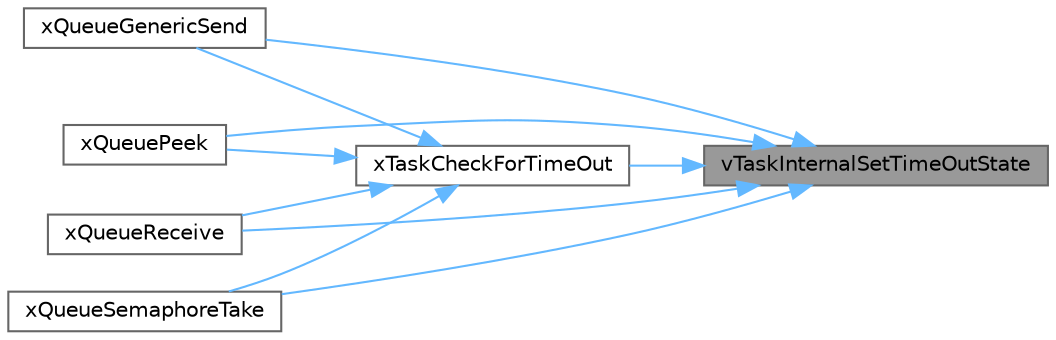 digraph "vTaskInternalSetTimeOutState"
{
 // LATEX_PDF_SIZE
  bgcolor="transparent";
  edge [fontname=Helvetica,fontsize=10,labelfontname=Helvetica,labelfontsize=10];
  node [fontname=Helvetica,fontsize=10,shape=box,height=0.2,width=0.4];
  rankdir="RL";
  Node1 [id="Node000001",label="vTaskInternalSetTimeOutState",height=0.2,width=0.4,color="gray40", fillcolor="grey60", style="filled", fontcolor="black",tooltip=" "];
  Node1 -> Node2 [id="edge1_Node000001_Node000002",dir="back",color="steelblue1",style="solid",tooltip=" "];
  Node2 [id="Node000002",label="xQueueGenericSend",height=0.2,width=0.4,color="grey40", fillcolor="white", style="filled",URL="$queue_8c.html#acb67c81366c00896b21cd826e07d885d",tooltip=" "];
  Node1 -> Node3 [id="edge2_Node000001_Node000003",dir="back",color="steelblue1",style="solid",tooltip=" "];
  Node3 [id="Node000003",label="xQueuePeek",height=0.2,width=0.4,color="grey40", fillcolor="white", style="filled",URL="$queue_8c.html#a8f68e37e931bbf95440c8845f512e090",tooltip=" "];
  Node1 -> Node4 [id="edge3_Node000001_Node000004",dir="back",color="steelblue1",style="solid",tooltip=" "];
  Node4 [id="Node000004",label="xQueueReceive",height=0.2,width=0.4,color="grey40", fillcolor="white", style="filled",URL="$queue_8c.html#ad0a166f3b1219a5e37e31f8090d4800d",tooltip=" "];
  Node1 -> Node5 [id="edge4_Node000001_Node000005",dir="back",color="steelblue1",style="solid",tooltip=" "];
  Node5 [id="Node000005",label="xQueueSemaphoreTake",height=0.2,width=0.4,color="grey40", fillcolor="white", style="filled",URL="$queue_8c.html#ade45e48664e5ec17ea091f00cd34394f",tooltip=" "];
  Node1 -> Node6 [id="edge5_Node000001_Node000006",dir="back",color="steelblue1",style="solid",tooltip=" "];
  Node6 [id="Node000006",label="xTaskCheckForTimeOut",height=0.2,width=0.4,color="grey40", fillcolor="white", style="filled",URL="$tasks_8c.html#acfc8de487c86355713d0e8546506d9e4",tooltip=" "];
  Node6 -> Node2 [id="edge6_Node000006_Node000002",dir="back",color="steelblue1",style="solid",tooltip=" "];
  Node6 -> Node3 [id="edge7_Node000006_Node000003",dir="back",color="steelblue1",style="solid",tooltip=" "];
  Node6 -> Node4 [id="edge8_Node000006_Node000004",dir="back",color="steelblue1",style="solid",tooltip=" "];
  Node6 -> Node5 [id="edge9_Node000006_Node000005",dir="back",color="steelblue1",style="solid",tooltip=" "];
}
